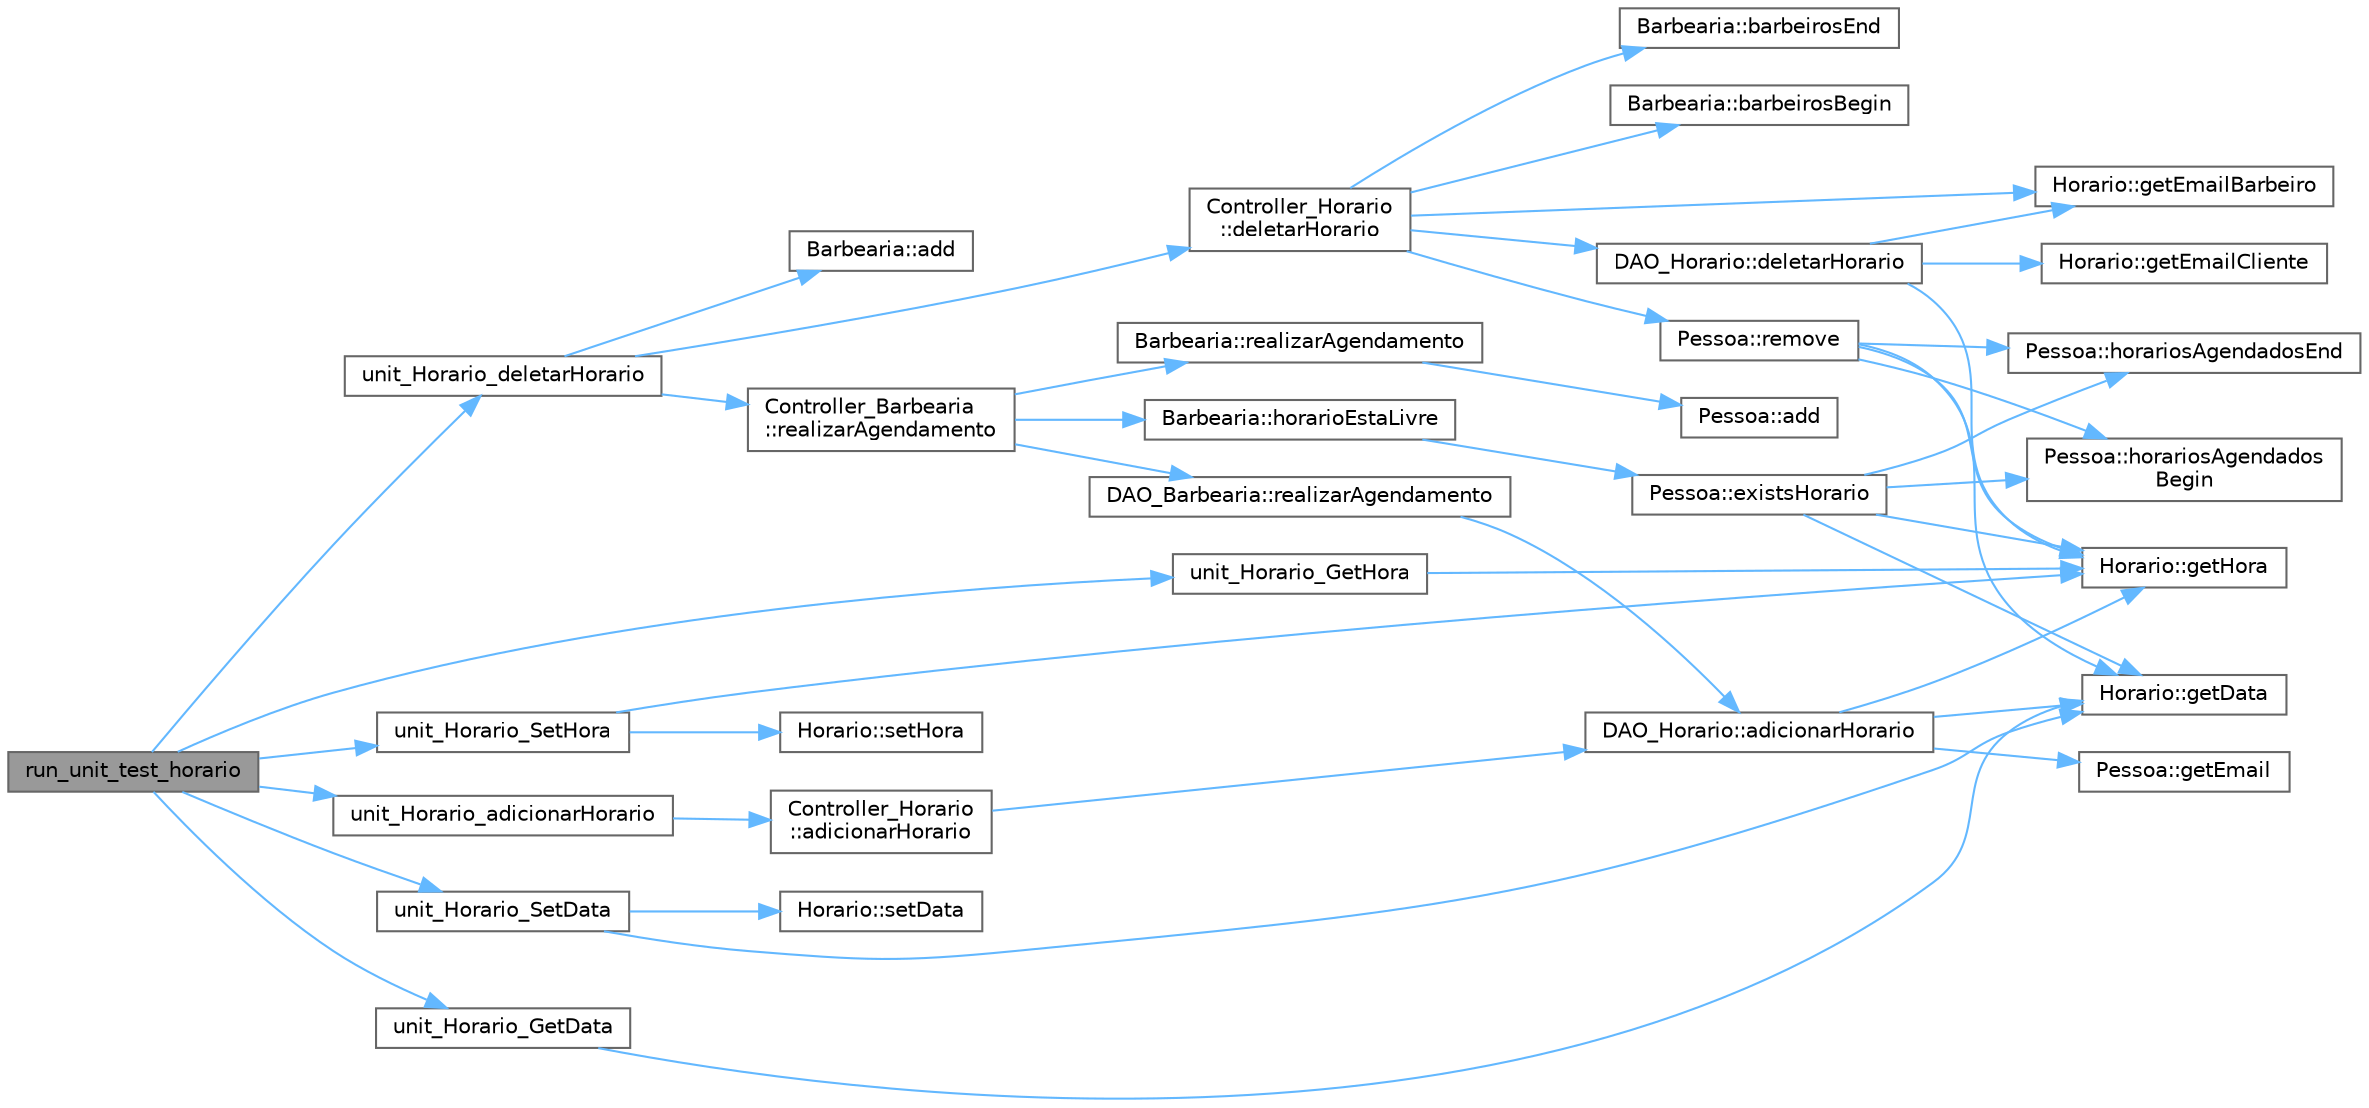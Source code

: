 digraph "run_unit_test_horario"
{
 // LATEX_PDF_SIZE
  bgcolor="transparent";
  edge [fontname=Helvetica,fontsize=10,labelfontname=Helvetica,labelfontsize=10];
  node [fontname=Helvetica,fontsize=10,shape=box,height=0.2,width=0.4];
  rankdir="LR";
  Node1 [id="Node000001",label="run_unit_test_horario",height=0.2,width=0.4,color="gray40", fillcolor="grey60", style="filled", fontcolor="black",tooltip="Executa todos os testes unitários para a classe Horario."];
  Node1 -> Node2 [id="edge1_Node000001_Node000002",color="steelblue1",style="solid",tooltip=" "];
  Node2 [id="Node000002",label="unit_Horario_adicionarHorario",height=0.2,width=0.4,color="grey40", fillcolor="white", style="filled",URL="$unit__horario_8cpp.html#a464356b298c952e422764e520982dcd9",tooltip="Testa a função adicionarHorario do controller de horario."];
  Node2 -> Node3 [id="edge2_Node000002_Node000003",color="steelblue1",style="solid",tooltip=" "];
  Node3 [id="Node000003",label="Controller_Horario\l::adicionarHorario",height=0.2,width=0.4,color="grey40", fillcolor="white", style="filled",URL="$class_controller___horario.html#a351810fb2113e7fa2d6ba13ab6a34fe5",tooltip=" "];
  Node3 -> Node4 [id="edge3_Node000003_Node000004",color="steelblue1",style="solid",tooltip=" "];
  Node4 [id="Node000004",label="DAO_Horario::adicionarHorario",height=0.2,width=0.4,color="grey40", fillcolor="white", style="filled",URL="$class_d_a_o___horario.html#a723fde596babefe1320a5bbd26aa7714",tooltip=" "];
  Node4 -> Node5 [id="edge4_Node000004_Node000005",color="steelblue1",style="solid",tooltip=" "];
  Node5 [id="Node000005",label="Horario::getData",height=0.2,width=0.4,color="grey40", fillcolor="white", style="filled",URL="$class_horario.html#aadb59554ffae0bfd66e75f1c1d607f7c",tooltip="Getter para o atributo data."];
  Node4 -> Node6 [id="edge5_Node000004_Node000006",color="steelblue1",style="solid",tooltip=" "];
  Node6 [id="Node000006",label="Pessoa::getEmail",height=0.2,width=0.4,color="grey40", fillcolor="white", style="filled",URL="$class_pessoa.html#a0fe937f9358dd92f73441c3288e46500",tooltip=" "];
  Node4 -> Node7 [id="edge6_Node000004_Node000007",color="steelblue1",style="solid",tooltip=" "];
  Node7 [id="Node000007",label="Horario::getHora",height=0.2,width=0.4,color="grey40", fillcolor="white", style="filled",URL="$class_horario.html#a07a4aec4ebeab8637ab670a4a2747158",tooltip="Getter para o atributo hora."];
  Node1 -> Node8 [id="edge7_Node000001_Node000008",color="steelblue1",style="solid",tooltip=" "];
  Node8 [id="Node000008",label="unit_Horario_deletarHorario",height=0.2,width=0.4,color="grey40", fillcolor="white", style="filled",URL="$unit__horario_8cpp.html#a093d89f8c5b0efd32f6655dc2f6b56d1",tooltip="Testa a função deletarHorario do controller de horario."];
  Node8 -> Node9 [id="edge8_Node000008_Node000009",color="steelblue1",style="solid",tooltip=" "];
  Node9 [id="Node000009",label="Barbearia::add",height=0.2,width=0.4,color="grey40", fillcolor="white", style="filled",URL="$class_barbearia.html#ac91091fe07d6c4ce27c7dc42eb7c08b4",tooltip=" "];
  Node8 -> Node10 [id="edge9_Node000008_Node000010",color="steelblue1",style="solid",tooltip=" "];
  Node10 [id="Node000010",label="Controller_Horario\l::deletarHorario",height=0.2,width=0.4,color="grey40", fillcolor="white", style="filled",URL="$class_controller___horario.html#a2c6d77f6089fc044c81c360886246dc4",tooltip=" "];
  Node10 -> Node11 [id="edge10_Node000010_Node000011",color="steelblue1",style="solid",tooltip=" "];
  Node11 [id="Node000011",label="Barbearia::barbeirosBegin",height=0.2,width=0.4,color="grey40", fillcolor="white", style="filled",URL="$class_barbearia.html#a09b6abc054a76d7db8f1558ebf914885",tooltip=" "];
  Node10 -> Node12 [id="edge11_Node000010_Node000012",color="steelblue1",style="solid",tooltip=" "];
  Node12 [id="Node000012",label="Barbearia::barbeirosEnd",height=0.2,width=0.4,color="grey40", fillcolor="white", style="filled",URL="$class_barbearia.html#abbcb6bd01615521f2cb86424c1247399",tooltip=" "];
  Node10 -> Node13 [id="edge12_Node000010_Node000013",color="steelblue1",style="solid",tooltip=" "];
  Node13 [id="Node000013",label="DAO_Horario::deletarHorario",height=0.2,width=0.4,color="grey40", fillcolor="white", style="filled",URL="$class_d_a_o___horario.html#a90a269426f57dfac32f73fdc41526670",tooltip=" "];
  Node13 -> Node14 [id="edge13_Node000013_Node000014",color="steelblue1",style="solid",tooltip=" "];
  Node14 [id="Node000014",label="Horario::getEmailBarbeiro",height=0.2,width=0.4,color="grey40", fillcolor="white", style="filled",URL="$class_horario.html#abc3c3d3e02474060f1864d14872221bf",tooltip="Getter para o atributo email_barbeiro."];
  Node13 -> Node15 [id="edge14_Node000013_Node000015",color="steelblue1",style="solid",tooltip=" "];
  Node15 [id="Node000015",label="Horario::getEmailCliente",height=0.2,width=0.4,color="grey40", fillcolor="white", style="filled",URL="$class_horario.html#ab115f048d12f0d46f92c2fc3e1faa5e9",tooltip="Getter para o atributo email_cliente."];
  Node13 -> Node7 [id="edge15_Node000013_Node000007",color="steelblue1",style="solid",tooltip=" "];
  Node10 -> Node14 [id="edge16_Node000010_Node000014",color="steelblue1",style="solid",tooltip=" "];
  Node10 -> Node16 [id="edge17_Node000010_Node000016",color="steelblue1",style="solid",tooltip=" "];
  Node16 [id="Node000016",label="Pessoa::remove",height=0.2,width=0.4,color="grey40", fillcolor="white", style="filled",URL="$class_pessoa.html#a2b49ee65a77e757aad181e7a6d55adfd",tooltip="Remove um horário da lista de horários agendados."];
  Node16 -> Node5 [id="edge18_Node000016_Node000005",color="steelblue1",style="solid",tooltip=" "];
  Node16 -> Node7 [id="edge19_Node000016_Node000007",color="steelblue1",style="solid",tooltip=" "];
  Node16 -> Node17 [id="edge20_Node000016_Node000017",color="steelblue1",style="solid",tooltip=" "];
  Node17 [id="Node000017",label="Pessoa::horariosAgendados\lBegin",height=0.2,width=0.4,color="grey40", fillcolor="white", style="filled",URL="$class_pessoa.html#a2b15f3b2ffa585f0d8afae2ea20b7d42",tooltip=" "];
  Node16 -> Node18 [id="edge21_Node000016_Node000018",color="steelblue1",style="solid",tooltip=" "];
  Node18 [id="Node000018",label="Pessoa::horariosAgendadosEnd",height=0.2,width=0.4,color="grey40", fillcolor="white", style="filled",URL="$class_pessoa.html#a2a476cb77e351421f997f6f6c3952b56",tooltip=" "];
  Node8 -> Node19 [id="edge22_Node000008_Node000019",color="steelblue1",style="solid",tooltip=" "];
  Node19 [id="Node000019",label="Controller_Barbearia\l::realizarAgendamento",height=0.2,width=0.4,color="grey40", fillcolor="white", style="filled",URL="$class_controller___barbearia.html#a3565f4de6f990ef61b1d4b843187225b",tooltip="Realiza o agendamento de um horário na barbearia."];
  Node19 -> Node20 [id="edge23_Node000019_Node000020",color="steelblue1",style="solid",tooltip=" "];
  Node20 [id="Node000020",label="Barbearia::horarioEstaLivre",height=0.2,width=0.4,color="grey40", fillcolor="white", style="filled",URL="$class_barbearia.html#a05da273e2e266b0c653b6ddd69678a70",tooltip="Verifica se o horário desejado está disponível."];
  Node20 -> Node21 [id="edge24_Node000020_Node000021",color="steelblue1",style="solid",tooltip=" "];
  Node21 [id="Node000021",label="Pessoa::existsHorario",height=0.2,width=0.4,color="grey40", fillcolor="white", style="filled",URL="$class_pessoa.html#aa9e1353cb831dd106b37429f3e446679",tooltip="Verifica se um horário já está na lista de horários agendados."];
  Node21 -> Node5 [id="edge25_Node000021_Node000005",color="steelblue1",style="solid",tooltip=" "];
  Node21 -> Node7 [id="edge26_Node000021_Node000007",color="steelblue1",style="solid",tooltip=" "];
  Node21 -> Node17 [id="edge27_Node000021_Node000017",color="steelblue1",style="solid",tooltip=" "];
  Node21 -> Node18 [id="edge28_Node000021_Node000018",color="steelblue1",style="solid",tooltip=" "];
  Node19 -> Node22 [id="edge29_Node000019_Node000022",color="steelblue1",style="solid",tooltip=" "];
  Node22 [id="Node000022",label="DAO_Barbearia::realizarAgendamento",height=0.2,width=0.4,color="grey40", fillcolor="white", style="filled",URL="$class_d_a_o___barbearia.html#a626bc69f87b9c5e87a5f6e97237b5b35",tooltip="Realiza o agendamento de um horário na barbearia."];
  Node22 -> Node4 [id="edge30_Node000022_Node000004",color="steelblue1",style="solid",tooltip=" "];
  Node19 -> Node23 [id="edge31_Node000019_Node000023",color="steelblue1",style="solid",tooltip=" "];
  Node23 [id="Node000023",label="Barbearia::realizarAgendamento",height=0.2,width=0.4,color="grey40", fillcolor="white", style="filled",URL="$class_barbearia.html#ab858b840cab5d3f22e0a5328a88d3dbd",tooltip=" "];
  Node23 -> Node24 [id="edge32_Node000023_Node000024",color="steelblue1",style="solid",tooltip=" "];
  Node24 [id="Node000024",label="Pessoa::add",height=0.2,width=0.4,color="grey40", fillcolor="white", style="filled",URL="$class_pessoa.html#a69d7d032ce6b9ea847f5ced8a9abefc3",tooltip="Adiciona um horário à lista de horários agendados."];
  Node1 -> Node25 [id="edge33_Node000001_Node000025",color="steelblue1",style="solid",tooltip=" "];
  Node25 [id="Node000025",label="unit_Horario_GetData",height=0.2,width=0.4,color="grey40", fillcolor="white", style="filled",URL="$unit__horario_8cpp.html#a6583440537c4516278b926b84b62bae6",tooltip="Testa a função de obtenção da data para a classe Horario."];
  Node25 -> Node5 [id="edge34_Node000025_Node000005",color="steelblue1",style="solid",tooltip=" "];
  Node1 -> Node26 [id="edge35_Node000001_Node000026",color="steelblue1",style="solid",tooltip=" "];
  Node26 [id="Node000026",label="unit_Horario_GetHora",height=0.2,width=0.4,color="grey40", fillcolor="white", style="filled",URL="$unit__horario_8cpp.html#a355b553cdc4b3405ffe54b1467427fd1",tooltip="Testa a função de obtenção da hora para a classe Horario."];
  Node26 -> Node7 [id="edge36_Node000026_Node000007",color="steelblue1",style="solid",tooltip=" "];
  Node1 -> Node27 [id="edge37_Node000001_Node000027",color="steelblue1",style="solid",tooltip=" "];
  Node27 [id="Node000027",label="unit_Horario_SetData",height=0.2,width=0.4,color="grey40", fillcolor="white", style="filled",URL="$unit__horario_8cpp.html#aa33abea559a73d6593c36aa8f04dabf5",tooltip="Testa a função de configuração da data para a classe Horario."];
  Node27 -> Node5 [id="edge38_Node000027_Node000005",color="steelblue1",style="solid",tooltip=" "];
  Node27 -> Node28 [id="edge39_Node000027_Node000028",color="steelblue1",style="solid",tooltip=" "];
  Node28 [id="Node000028",label="Horario::setData",height=0.2,width=0.4,color="grey40", fillcolor="white", style="filled",URL="$class_horario.html#aeda03ad67bdde7c48dd948fbf8c12e36",tooltip="Setter para o atributo data."];
  Node1 -> Node29 [id="edge40_Node000001_Node000029",color="steelblue1",style="solid",tooltip=" "];
  Node29 [id="Node000029",label="unit_Horario_SetHora",height=0.2,width=0.4,color="grey40", fillcolor="white", style="filled",URL="$unit__horario_8cpp.html#aff4db471b057475cd4822a6c7d16ea1a",tooltip="Testa a função de configuração da hora para a classe Horario."];
  Node29 -> Node7 [id="edge41_Node000029_Node000007",color="steelblue1",style="solid",tooltip=" "];
  Node29 -> Node30 [id="edge42_Node000029_Node000030",color="steelblue1",style="solid",tooltip=" "];
  Node30 [id="Node000030",label="Horario::setHora",height=0.2,width=0.4,color="grey40", fillcolor="white", style="filled",URL="$class_horario.html#afaf47ebca7515ef91d84e179056cf999",tooltip="Setter para o atributo hora."];
}
